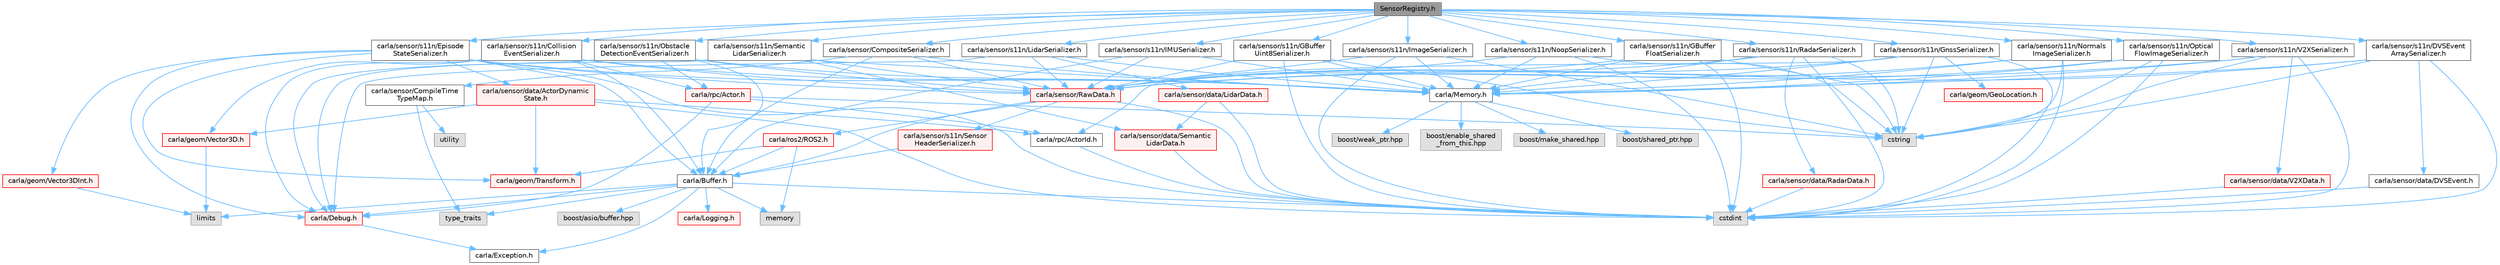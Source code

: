 digraph "SensorRegistry.h"
{
 // INTERACTIVE_SVG=YES
 // LATEX_PDF_SIZE
  bgcolor="transparent";
  edge [fontname=Helvetica,fontsize=10,labelfontname=Helvetica,labelfontsize=10];
  node [fontname=Helvetica,fontsize=10,shape=box,height=0.2,width=0.4];
  Node1 [id="Node000001",label="SensorRegistry.h",height=0.2,width=0.4,color="gray40", fillcolor="grey60", style="filled", fontcolor="black",tooltip=" "];
  Node1 -> Node2 [id="edge1_Node000001_Node000002",color="steelblue1",style="solid",tooltip=" "];
  Node2 [id="Node000002",label="carla/sensor/CompositeSerializer.h",height=0.2,width=0.4,color="grey40", fillcolor="white", style="filled",URL="$d0/dc9/CompositeSerializer_8h.html",tooltip=" "];
  Node2 -> Node3 [id="edge2_Node000002_Node000003",color="steelblue1",style="solid",tooltip=" "];
  Node3 [id="Node000003",label="carla/Buffer.h",height=0.2,width=0.4,color="grey40", fillcolor="white", style="filled",URL="$d2/dda/carla_2Buffer_8h.html",tooltip=" "];
  Node3 -> Node4 [id="edge3_Node000003_Node000004",color="steelblue1",style="solid",tooltip=" "];
  Node4 [id="Node000004",label="carla/Debug.h",height=0.2,width=0.4,color="red", fillcolor="#FFF0F0", style="filled",URL="$d4/deb/Debug_8h.html",tooltip=" "];
  Node4 -> Node5 [id="edge4_Node000004_Node000005",color="steelblue1",style="solid",tooltip=" "];
  Node5 [id="Node000005",label="carla/Exception.h",height=0.2,width=0.4,color="grey40", fillcolor="white", style="filled",URL="$d8/d8a/Exception_8h.html",tooltip=" "];
  Node3 -> Node5 [id="edge5_Node000003_Node000005",color="steelblue1",style="solid",tooltip=" "];
  Node3 -> Node8 [id="edge6_Node000003_Node000008",color="steelblue1",style="solid",tooltip=" "];
  Node8 [id="Node000008",label="carla/Logging.h",height=0.2,width=0.4,color="red", fillcolor="#FFF0F0", style="filled",URL="$de/d87/Logging_8h.html",tooltip=" "];
  Node3 -> Node11 [id="edge7_Node000003_Node000011",color="steelblue1",style="solid",tooltip=" "];
  Node11 [id="Node000011",label="boost/asio/buffer.hpp",height=0.2,width=0.4,color="grey60", fillcolor="#E0E0E0", style="filled",tooltip=" "];
  Node3 -> Node12 [id="edge8_Node000003_Node000012",color="steelblue1",style="solid",tooltip=" "];
  Node12 [id="Node000012",label="cstdint",height=0.2,width=0.4,color="grey60", fillcolor="#E0E0E0", style="filled",tooltip=" "];
  Node3 -> Node13 [id="edge9_Node000003_Node000013",color="steelblue1",style="solid",tooltip=" "];
  Node13 [id="Node000013",label="limits",height=0.2,width=0.4,color="grey60", fillcolor="#E0E0E0", style="filled",tooltip=" "];
  Node3 -> Node14 [id="edge10_Node000003_Node000014",color="steelblue1",style="solid",tooltip=" "];
  Node14 [id="Node000014",label="memory",height=0.2,width=0.4,color="grey60", fillcolor="#E0E0E0", style="filled",tooltip=" "];
  Node3 -> Node15 [id="edge11_Node000003_Node000015",color="steelblue1",style="solid",tooltip=" "];
  Node15 [id="Node000015",label="type_traits",height=0.2,width=0.4,color="grey60", fillcolor="#E0E0E0", style="filled",tooltip=" "];
  Node2 -> Node16 [id="edge12_Node000002_Node000016",color="steelblue1",style="solid",tooltip=" "];
  Node16 [id="Node000016",label="carla/Memory.h",height=0.2,width=0.4,color="grey40", fillcolor="white", style="filled",URL="$de/d5c/Memory_8h.html",tooltip=" "];
  Node16 -> Node17 [id="edge13_Node000016_Node000017",color="steelblue1",style="solid",tooltip=" "];
  Node17 [id="Node000017",label="boost/enable_shared\l_from_this.hpp",height=0.2,width=0.4,color="grey60", fillcolor="#E0E0E0", style="filled",tooltip=" "];
  Node16 -> Node18 [id="edge14_Node000016_Node000018",color="steelblue1",style="solid",tooltip=" "];
  Node18 [id="Node000018",label="boost/make_shared.hpp",height=0.2,width=0.4,color="grey60", fillcolor="#E0E0E0", style="filled",tooltip=" "];
  Node16 -> Node19 [id="edge15_Node000016_Node000019",color="steelblue1",style="solid",tooltip=" "];
  Node19 [id="Node000019",label="boost/shared_ptr.hpp",height=0.2,width=0.4,color="grey60", fillcolor="#E0E0E0", style="filled",tooltip=" "];
  Node16 -> Node20 [id="edge16_Node000016_Node000020",color="steelblue1",style="solid",tooltip=" "];
  Node20 [id="Node000020",label="boost/weak_ptr.hpp",height=0.2,width=0.4,color="grey60", fillcolor="#E0E0E0", style="filled",tooltip=" "];
  Node2 -> Node21 [id="edge17_Node000002_Node000021",color="steelblue1",style="solid",tooltip=" "];
  Node21 [id="Node000021",label="carla/sensor/CompileTime\lTypeMap.h",height=0.2,width=0.4,color="grey40", fillcolor="white", style="filled",URL="$d2/d1f/CompileTimeTypeMap_8h.html",tooltip=" "];
  Node21 -> Node15 [id="edge18_Node000021_Node000015",color="steelblue1",style="solid",tooltip=" "];
  Node21 -> Node22 [id="edge19_Node000021_Node000022",color="steelblue1",style="solid",tooltip=" "];
  Node22 [id="Node000022",label="utility",height=0.2,width=0.4,color="grey60", fillcolor="#E0E0E0", style="filled",tooltip=" "];
  Node2 -> Node23 [id="edge20_Node000002_Node000023",color="steelblue1",style="solid",tooltip=" "];
  Node23 [id="Node000023",label="carla/sensor/RawData.h",height=0.2,width=0.4,color="red", fillcolor="#FFF0F0", style="filled",URL="$dc/d62/RawData_8h.html",tooltip=" "];
  Node23 -> Node3 [id="edge21_Node000023_Node000003",color="steelblue1",style="solid",tooltip=" "];
  Node23 -> Node24 [id="edge22_Node000023_Node000024",color="steelblue1",style="solid",tooltip=" "];
  Node24 [id="Node000024",label="carla/sensor/s11n/Sensor\lHeaderSerializer.h",height=0.2,width=0.4,color="red", fillcolor="#FFF0F0", style="filled",URL="$dd/da9/SensorHeaderSerializer_8h.html",tooltip=" "];
  Node24 -> Node3 [id="edge23_Node000024_Node000003",color="steelblue1",style="solid",tooltip=" "];
  Node23 -> Node44 [id="edge24_Node000023_Node000044",color="steelblue1",style="solid",tooltip=" "];
  Node44 [id="Node000044",label="carla/ros2/ROS2.h",height=0.2,width=0.4,color="red", fillcolor="#FFF0F0", style="filled",URL="$da/db8/ROS2_8h.html",tooltip=" "];
  Node44 -> Node3 [id="edge25_Node000044_Node000003",color="steelblue1",style="solid",tooltip=" "];
  Node44 -> Node26 [id="edge26_Node000044_Node000026",color="steelblue1",style="solid",tooltip=" "];
  Node26 [id="Node000026",label="carla/geom/Transform.h",height=0.2,width=0.4,color="red", fillcolor="#FFF0F0", style="filled",URL="$de/d17/geom_2Transform_8h.html",tooltip=" "];
  Node44 -> Node14 [id="edge27_Node000044_Node000014",color="steelblue1",style="solid",tooltip=" "];
  Node23 -> Node12 [id="edge28_Node000023_Node000012",color="steelblue1",style="solid",tooltip=" "];
  Node1 -> Node54 [id="edge29_Node000001_Node000054",color="steelblue1",style="solid",tooltip=" "];
  Node54 [id="Node000054",label="carla/sensor/s11n/Collision\lEventSerializer.h",height=0.2,width=0.4,color="grey40", fillcolor="white", style="filled",URL="$d8/d9f/CollisionEventSerializer_8h.html",tooltip=" "];
  Node54 -> Node3 [id="edge30_Node000054_Node000003",color="steelblue1",style="solid",tooltip=" "];
  Node54 -> Node4 [id="edge31_Node000054_Node000004",color="steelblue1",style="solid",tooltip=" "];
  Node54 -> Node16 [id="edge32_Node000054_Node000016",color="steelblue1",style="solid",tooltip=" "];
  Node54 -> Node55 [id="edge33_Node000054_Node000055",color="steelblue1",style="solid",tooltip=" "];
  Node55 [id="Node000055",label="carla/rpc/Actor.h",height=0.2,width=0.4,color="red", fillcolor="#FFF0F0", style="filled",URL="$d8/d73/rpc_2Actor_8h.html",tooltip=" "];
  Node55 -> Node4 [id="edge34_Node000055_Node000004",color="steelblue1",style="solid",tooltip=" "];
  Node55 -> Node67 [id="edge35_Node000055_Node000067",color="steelblue1",style="solid",tooltip=" "];
  Node67 [id="Node000067",label="carla/rpc/ActorId.h",height=0.2,width=0.4,color="grey40", fillcolor="white", style="filled",URL="$d3/d89/ActorId_8h.html",tooltip=" "];
  Node67 -> Node12 [id="edge36_Node000067_Node000012",color="steelblue1",style="solid",tooltip=" "];
  Node55 -> Node71 [id="edge37_Node000055_Node000071",color="steelblue1",style="solid",tooltip=" "];
  Node71 [id="Node000071",label="cstring",height=0.2,width=0.4,color="grey60", fillcolor="#E0E0E0", style="filled",tooltip=" "];
  Node54 -> Node30 [id="edge38_Node000054_Node000030",color="steelblue1",style="solid",tooltip=" "];
  Node30 [id="Node000030",label="carla/geom/Vector3D.h",height=0.2,width=0.4,color="red", fillcolor="#FFF0F0", style="filled",URL="$de/d70/geom_2Vector3D_8h.html",tooltip=" "];
  Node30 -> Node13 [id="edge39_Node000030_Node000013",color="steelblue1",style="solid",tooltip=" "];
  Node54 -> Node23 [id="edge40_Node000054_Node000023",color="steelblue1",style="solid",tooltip=" "];
  Node1 -> Node72 [id="edge41_Node000001_Node000072",color="steelblue1",style="solid",tooltip=" "];
  Node72 [id="Node000072",label="carla/sensor/s11n/DVSEvent\lArraySerializer.h",height=0.2,width=0.4,color="grey40", fillcolor="white", style="filled",URL="$d7/d74/DVSEventArraySerializer_8h.html",tooltip=" "];
  Node72 -> Node16 [id="edge42_Node000072_Node000016",color="steelblue1",style="solid",tooltip=" "];
  Node72 -> Node23 [id="edge43_Node000072_Node000023",color="steelblue1",style="solid",tooltip=" "];
  Node72 -> Node73 [id="edge44_Node000072_Node000073",color="steelblue1",style="solid",tooltip=" "];
  Node73 [id="Node000073",label="carla/sensor/data/DVSEvent.h",height=0.2,width=0.4,color="grey40", fillcolor="white", style="filled",URL="$d7/d0b/DVSEvent_8h.html",tooltip=" "];
  Node73 -> Node12 [id="edge45_Node000073_Node000012",color="steelblue1",style="solid",tooltip=" "];
  Node72 -> Node12 [id="edge46_Node000072_Node000012",color="steelblue1",style="solid",tooltip=" "];
  Node72 -> Node71 [id="edge47_Node000072_Node000071",color="steelblue1",style="solid",tooltip=" "];
  Node1 -> Node74 [id="edge48_Node000001_Node000074",color="steelblue1",style="solid",tooltip=" "];
  Node74 [id="Node000074",label="carla/sensor/s11n/Episode\lStateSerializer.h",height=0.2,width=0.4,color="grey40", fillcolor="white", style="filled",URL="$dd/dd8/EpisodeStateSerializer_8h.html",tooltip=" "];
  Node74 -> Node3 [id="edge49_Node000074_Node000003",color="steelblue1",style="solid",tooltip=" "];
  Node74 -> Node4 [id="edge50_Node000074_Node000004",color="steelblue1",style="solid",tooltip=" "];
  Node74 -> Node16 [id="edge51_Node000074_Node000016",color="steelblue1",style="solid",tooltip=" "];
  Node74 -> Node26 [id="edge52_Node000074_Node000026",color="steelblue1",style="solid",tooltip=" "];
  Node74 -> Node32 [id="edge53_Node000074_Node000032",color="steelblue1",style="solid",tooltip=" "];
  Node32 [id="Node000032",label="carla/geom/Vector3DInt.h",height=0.2,width=0.4,color="red", fillcolor="#FFF0F0", style="filled",URL="$d1/da4/Vector3DInt_8h.html",tooltip=" "];
  Node32 -> Node13 [id="edge54_Node000032_Node000013",color="steelblue1",style="solid",tooltip=" "];
  Node74 -> Node23 [id="edge55_Node000074_Node000023",color="steelblue1",style="solid",tooltip=" "];
  Node74 -> Node75 [id="edge56_Node000074_Node000075",color="steelblue1",style="solid",tooltip=" "];
  Node75 [id="Node000075",label="carla/sensor/data/ActorDynamic\lState.h",height=0.2,width=0.4,color="red", fillcolor="#FFF0F0", style="filled",URL="$d6/d60/ActorDynamicState_8h.html",tooltip=" "];
  Node75 -> Node26 [id="edge57_Node000075_Node000026",color="steelblue1",style="solid",tooltip=" "];
  Node75 -> Node30 [id="edge58_Node000075_Node000030",color="steelblue1",style="solid",tooltip=" "];
  Node75 -> Node67 [id="edge59_Node000075_Node000067",color="steelblue1",style="solid",tooltip=" "];
  Node75 -> Node12 [id="edge60_Node000075_Node000012",color="steelblue1",style="solid",tooltip=" "];
  Node74 -> Node12 [id="edge61_Node000074_Node000012",color="steelblue1",style="solid",tooltip=" "];
  Node1 -> Node85 [id="edge62_Node000001_Node000085",color="steelblue1",style="solid",tooltip=" "];
  Node85 [id="Node000085",label="carla/sensor/s11n/GnssSerializer.h",height=0.2,width=0.4,color="grey40", fillcolor="white", style="filled",URL="$d6/dc5/GnssSerializer_8h.html",tooltip=" "];
  Node85 -> Node16 [id="edge63_Node000085_Node000016",color="steelblue1",style="solid",tooltip=" "];
  Node85 -> Node86 [id="edge64_Node000085_Node000086",color="steelblue1",style="solid",tooltip=" "];
  Node86 [id="Node000086",label="carla/geom/GeoLocation.h",height=0.2,width=0.4,color="red", fillcolor="#FFF0F0", style="filled",URL="$d7/d86/GeoLocation_8h.html",tooltip=" "];
  Node85 -> Node67 [id="edge65_Node000085_Node000067",color="steelblue1",style="solid",tooltip=" "];
  Node85 -> Node23 [id="edge66_Node000085_Node000023",color="steelblue1",style="solid",tooltip=" "];
  Node85 -> Node12 [id="edge67_Node000085_Node000012",color="steelblue1",style="solid",tooltip=" "];
  Node85 -> Node71 [id="edge68_Node000085_Node000071",color="steelblue1",style="solid",tooltip=" "];
  Node1 -> Node87 [id="edge69_Node000001_Node000087",color="steelblue1",style="solid",tooltip=" "];
  Node87 [id="Node000087",label="carla/sensor/s11n/ImageSerializer.h",height=0.2,width=0.4,color="grey40", fillcolor="white", style="filled",URL="$de/dbf/ImageSerializer_8h.html",tooltip=" "];
  Node87 -> Node16 [id="edge70_Node000087_Node000016",color="steelblue1",style="solid",tooltip=" "];
  Node87 -> Node23 [id="edge71_Node000087_Node000023",color="steelblue1",style="solid",tooltip=" "];
  Node87 -> Node12 [id="edge72_Node000087_Node000012",color="steelblue1",style="solid",tooltip=" "];
  Node87 -> Node71 [id="edge73_Node000087_Node000071",color="steelblue1",style="solid",tooltip=" "];
  Node1 -> Node88 [id="edge74_Node000001_Node000088",color="steelblue1",style="solid",tooltip=" "];
  Node88 [id="Node000088",label="carla/sensor/s11n/Normals\lImageSerializer.h",height=0.2,width=0.4,color="grey40", fillcolor="white", style="filled",URL="$dd/d9f/NormalsImageSerializer_8h.html",tooltip=" "];
  Node88 -> Node16 [id="edge75_Node000088_Node000016",color="steelblue1",style="solid",tooltip=" "];
  Node88 -> Node23 [id="edge76_Node000088_Node000023",color="steelblue1",style="solid",tooltip=" "];
  Node88 -> Node12 [id="edge77_Node000088_Node000012",color="steelblue1",style="solid",tooltip=" "];
  Node88 -> Node71 [id="edge78_Node000088_Node000071",color="steelblue1",style="solid",tooltip=" "];
  Node1 -> Node89 [id="edge79_Node000001_Node000089",color="steelblue1",style="solid",tooltip=" "];
  Node89 [id="Node000089",label="carla/sensor/s11n/Optical\lFlowImageSerializer.h",height=0.2,width=0.4,color="grey40", fillcolor="white", style="filled",URL="$dd/d8a/OpticalFlowImageSerializer_8h.html",tooltip=" "];
  Node89 -> Node16 [id="edge80_Node000089_Node000016",color="steelblue1",style="solid",tooltip=" "];
  Node89 -> Node23 [id="edge81_Node000089_Node000023",color="steelblue1",style="solid",tooltip=" "];
  Node89 -> Node12 [id="edge82_Node000089_Node000012",color="steelblue1",style="solid",tooltip=" "];
  Node89 -> Node71 [id="edge83_Node000089_Node000071",color="steelblue1",style="solid",tooltip=" "];
  Node1 -> Node90 [id="edge84_Node000001_Node000090",color="steelblue1",style="solid",tooltip=" "];
  Node90 [id="Node000090",label="carla/sensor/s11n/IMUSerializer.h",height=0.2,width=0.4,color="grey40", fillcolor="white", style="filled",URL="$db/daa/IMUSerializer_8h.html",tooltip=" "];
  Node90 -> Node3 [id="edge85_Node000090_Node000003",color="steelblue1",style="solid",tooltip=" "];
  Node90 -> Node16 [id="edge86_Node000090_Node000016",color="steelblue1",style="solid",tooltip=" "];
  Node90 -> Node23 [id="edge87_Node000090_Node000023",color="steelblue1",style="solid",tooltip=" "];
  Node1 -> Node91 [id="edge88_Node000001_Node000091",color="steelblue1",style="solid",tooltip=" "];
  Node91 [id="Node000091",label="carla/sensor/s11n/LidarSerializer.h",height=0.2,width=0.4,color="grey40", fillcolor="white", style="filled",URL="$d1/de3/LidarSerializer_8h.html",tooltip=" "];
  Node91 -> Node4 [id="edge89_Node000091_Node000004",color="steelblue1",style="solid",tooltip=" "];
  Node91 -> Node16 [id="edge90_Node000091_Node000016",color="steelblue1",style="solid",tooltip=" "];
  Node91 -> Node23 [id="edge91_Node000091_Node000023",color="steelblue1",style="solid",tooltip=" "];
  Node91 -> Node92 [id="edge92_Node000091_Node000092",color="steelblue1",style="solid",tooltip=" "];
  Node92 [id="Node000092",label="carla/sensor/data/LidarData.h",height=0.2,width=0.4,color="red", fillcolor="#FFF0F0", style="filled",URL="$de/df5/LidarData_8h.html",tooltip=" "];
  Node92 -> Node94 [id="edge93_Node000092_Node000094",color="steelblue1",style="solid",tooltip=" "];
  Node94 [id="Node000094",label="carla/sensor/data/Semantic\lLidarData.h",height=0.2,width=0.4,color="red", fillcolor="#FFF0F0", style="filled",URL="$d0/dc1/SemanticLidarData_8h.html",tooltip=" "];
  Node94 -> Node12 [id="edge94_Node000094_Node000012",color="steelblue1",style="solid",tooltip=" "];
  Node92 -> Node12 [id="edge95_Node000092_Node000012",color="steelblue1",style="solid",tooltip=" "];
  Node1 -> Node96 [id="edge96_Node000001_Node000096",color="steelblue1",style="solid",tooltip=" "];
  Node96 [id="Node000096",label="carla/sensor/s11n/NoopSerializer.h",height=0.2,width=0.4,color="grey40", fillcolor="white", style="filled",URL="$da/d3e/NoopSerializer_8h.html",tooltip=" "];
  Node96 -> Node16 [id="edge97_Node000096_Node000016",color="steelblue1",style="solid",tooltip=" "];
  Node96 -> Node23 [id="edge98_Node000096_Node000023",color="steelblue1",style="solid",tooltip=" "];
  Node96 -> Node12 [id="edge99_Node000096_Node000012",color="steelblue1",style="solid",tooltip=" "];
  Node96 -> Node71 [id="edge100_Node000096_Node000071",color="steelblue1",style="solid",tooltip=" "];
  Node1 -> Node97 [id="edge101_Node000001_Node000097",color="steelblue1",style="solid",tooltip=" "];
  Node97 [id="Node000097",label="carla/sensor/s11n/Obstacle\lDetectionEventSerializer.h",height=0.2,width=0.4,color="grey40", fillcolor="white", style="filled",URL="$d3/d5c/ObstacleDetectionEventSerializer_8h.html",tooltip=" "];
  Node97 -> Node3 [id="edge102_Node000097_Node000003",color="steelblue1",style="solid",tooltip=" "];
  Node97 -> Node4 [id="edge103_Node000097_Node000004",color="steelblue1",style="solid",tooltip=" "];
  Node97 -> Node16 [id="edge104_Node000097_Node000016",color="steelblue1",style="solid",tooltip=" "];
  Node97 -> Node55 [id="edge105_Node000097_Node000055",color="steelblue1",style="solid",tooltip=" "];
  Node97 -> Node23 [id="edge106_Node000097_Node000023",color="steelblue1",style="solid",tooltip=" "];
  Node1 -> Node98 [id="edge107_Node000001_Node000098",color="steelblue1",style="solid",tooltip=" "];
  Node98 [id="Node000098",label="carla/sensor/s11n/RadarSerializer.h",height=0.2,width=0.4,color="grey40", fillcolor="white", style="filled",URL="$db/d71/RadarSerializer_8h.html",tooltip=" "];
  Node98 -> Node16 [id="edge108_Node000098_Node000016",color="steelblue1",style="solid",tooltip=" "];
  Node98 -> Node23 [id="edge109_Node000098_Node000023",color="steelblue1",style="solid",tooltip=" "];
  Node98 -> Node99 [id="edge110_Node000098_Node000099",color="steelblue1",style="solid",tooltip=" "];
  Node99 [id="Node000099",label="carla/sensor/data/RadarData.h",height=0.2,width=0.4,color="red", fillcolor="#FFF0F0", style="filled",URL="$d5/dc7/RadarData_8h.html",tooltip=" "];
  Node99 -> Node12 [id="edge111_Node000099_Node000012",color="steelblue1",style="solid",tooltip=" "];
  Node98 -> Node12 [id="edge112_Node000098_Node000012",color="steelblue1",style="solid",tooltip=" "];
  Node98 -> Node71 [id="edge113_Node000098_Node000071",color="steelblue1",style="solid",tooltip=" "];
  Node1 -> Node101 [id="edge114_Node000001_Node000101",color="steelblue1",style="solid",tooltip=" "];
  Node101 [id="Node000101",label="carla/sensor/s11n/Semantic\lLidarSerializer.h",height=0.2,width=0.4,color="grey40", fillcolor="white", style="filled",URL="$dd/d23/SemanticLidarSerializer_8h.html",tooltip=" "];
  Node101 -> Node4 [id="edge115_Node000101_Node000004",color="steelblue1",style="solid",tooltip=" "];
  Node101 -> Node16 [id="edge116_Node000101_Node000016",color="steelblue1",style="solid",tooltip=" "];
  Node101 -> Node23 [id="edge117_Node000101_Node000023",color="steelblue1",style="solid",tooltip=" "];
  Node101 -> Node94 [id="edge118_Node000101_Node000094",color="steelblue1",style="solid",tooltip=" "];
  Node1 -> Node102 [id="edge119_Node000001_Node000102",color="steelblue1",style="solid",tooltip=" "];
  Node102 [id="Node000102",label="carla/sensor/s11n/GBuffer\lUint8Serializer.h",height=0.2,width=0.4,color="grey40", fillcolor="white", style="filled",URL="$d4/d68/GBufferUint8Serializer_8h.html",tooltip=" "];
  Node102 -> Node16 [id="edge120_Node000102_Node000016",color="steelblue1",style="solid",tooltip=" "];
  Node102 -> Node23 [id="edge121_Node000102_Node000023",color="steelblue1",style="solid",tooltip=" "];
  Node102 -> Node12 [id="edge122_Node000102_Node000012",color="steelblue1",style="solid",tooltip=" "];
  Node102 -> Node71 [id="edge123_Node000102_Node000071",color="steelblue1",style="solid",tooltip=" "];
  Node1 -> Node103 [id="edge124_Node000001_Node000103",color="steelblue1",style="solid",tooltip=" "];
  Node103 [id="Node000103",label="carla/sensor/s11n/GBuffer\lFloatSerializer.h",height=0.2,width=0.4,color="grey40", fillcolor="white", style="filled",URL="$d8/d61/GBufferFloatSerializer_8h.html",tooltip=" "];
  Node103 -> Node16 [id="edge125_Node000103_Node000016",color="steelblue1",style="solid",tooltip=" "];
  Node103 -> Node23 [id="edge126_Node000103_Node000023",color="steelblue1",style="solid",tooltip=" "];
  Node103 -> Node12 [id="edge127_Node000103_Node000012",color="steelblue1",style="solid",tooltip=" "];
  Node103 -> Node71 [id="edge128_Node000103_Node000071",color="steelblue1",style="solid",tooltip=" "];
  Node1 -> Node104 [id="edge129_Node000001_Node000104",color="steelblue1",style="solid",tooltip=" "];
  Node104 [id="Node000104",label="carla/sensor/s11n/V2XSerializer.h",height=0.2,width=0.4,color="grey40", fillcolor="white", style="filled",URL="$d6/da8/V2XSerializer_8h.html",tooltip=" "];
  Node104 -> Node16 [id="edge130_Node000104_Node000016",color="steelblue1",style="solid",tooltip=" "];
  Node104 -> Node23 [id="edge131_Node000104_Node000023",color="steelblue1",style="solid",tooltip=" "];
  Node104 -> Node105 [id="edge132_Node000104_Node000105",color="steelblue1",style="solid",tooltip=" "];
  Node105 [id="Node000105",label="carla/sensor/data/V2XData.h",height=0.2,width=0.4,color="red", fillcolor="#FFF0F0", style="filled",URL="$d8/db7/V2XData_8h.html",tooltip=" "];
  Node105 -> Node12 [id="edge133_Node000105_Node000012",color="steelblue1",style="solid",tooltip=" "];
  Node104 -> Node12 [id="edge134_Node000104_Node000012",color="steelblue1",style="solid",tooltip=" "];
  Node104 -> Node71 [id="edge135_Node000104_Node000071",color="steelblue1",style="solid",tooltip=" "];
}
